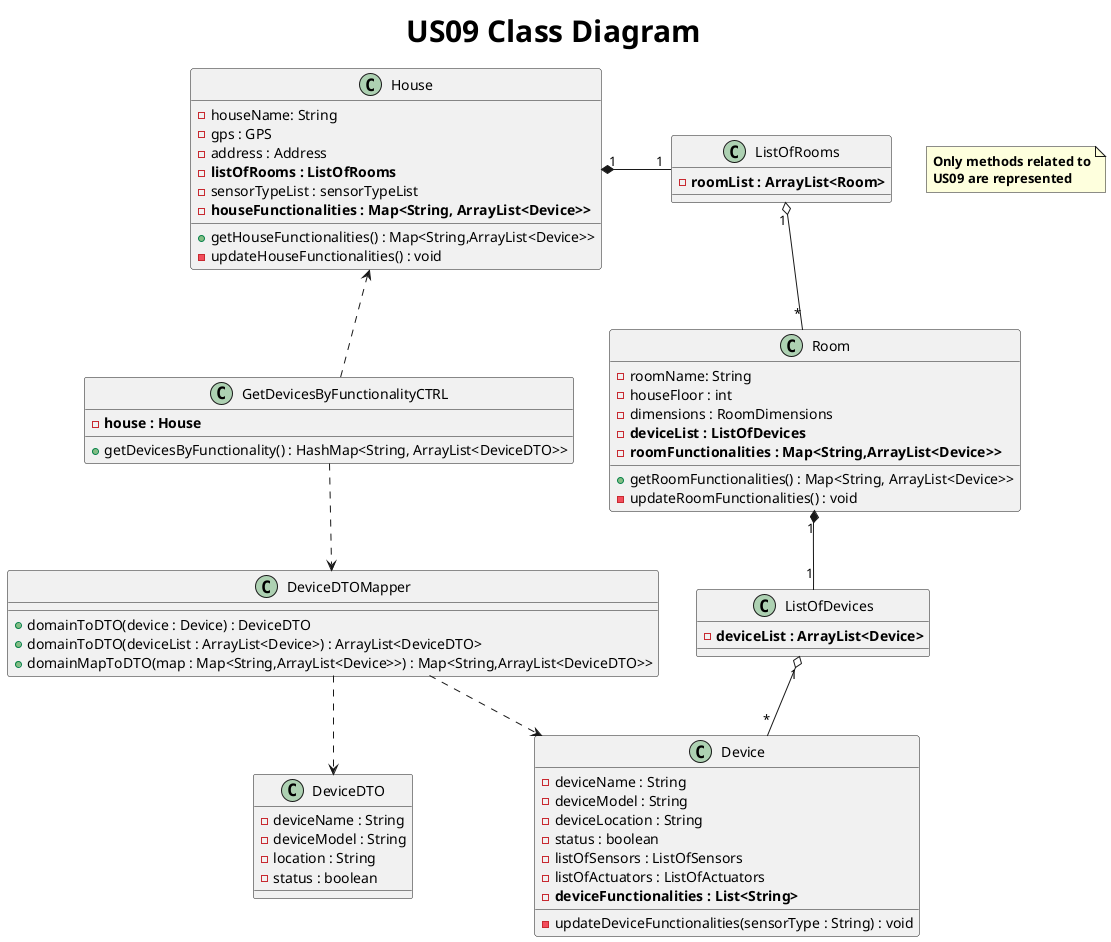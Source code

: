 @startuml
title <size: 30> US09 Class Diagram
note "<b>Only methods related to\n<b>US09 are represented" as N1

class GetDevicesByFunctionalityCTRL {
    - <b>house : House

    + getDevicesByFunctionality() : HashMap<String, ArrayList<DeviceDTO>>
}

class House {
    - houseName: String
    - gps : GPS
    - address : Address
    - <b>listOfRooms : ListOfRooms
    - sensorTypeList : sensorTypeList
    - <b>houseFunctionalities : Map<String, ArrayList<Device>>

    + getHouseFunctionalities() : Map<String,ArrayList<Device>>
    - updateHouseFunctionalities() : void
}

class ListOfRooms {
    - <b>roomList : ArrayList<Room>
}

class Room {
    - roomName: String
    - houseFloor : int
    - dimensions : RoomDimensions
    - <b>deviceList : ListOfDevices
    - <b>roomFunctionalities : Map<String,ArrayList<Device>>

    + getRoomFunctionalities() : Map<String, ArrayList<Device>>
    - updateRoomFunctionalities() : void


}

class ListOfDevices {
    - <b>deviceList : ArrayList<Device>
}

class DeviceDTO {
    - deviceName : String
    - deviceModel : String
    - location : String
    - status : boolean
}

class Device {
    - deviceName : String
    - deviceModel : String
    - deviceLocation : String
    - status : boolean
    - listOfSensors : ListOfSensors
    - listOfActuators : ListOfActuators
    - <b>deviceFunctionalities : List<String>

    - updateDeviceFunctionalities(sensorType : String) : void
}

class DeviceDTOMapper {
    + domainToDTO(device : Device) : DeviceDTO
    + domainToDTO(deviceList : ArrayList<Device>) : ArrayList<DeviceDTO>
    + domainMapToDTO(map : Map<String,ArrayList<Device>>) : Map<String,ArrayList<DeviceDTO>>
}

GetDevicesByFunctionalityCTRL -up.> House
House "1" *- "1" ListOfRooms
ListOfRooms "1" o-- "*" Room
Room "1" *-- "1" ListOfDevices
ListOfDevices "1" o-right- "*" Device

GetDevicesByFunctionalityCTRL -down.> DeviceDTOMapper

DeviceDTOMapper ..> DeviceDTO
DeviceDTOMapper ..> Device



@enduml

